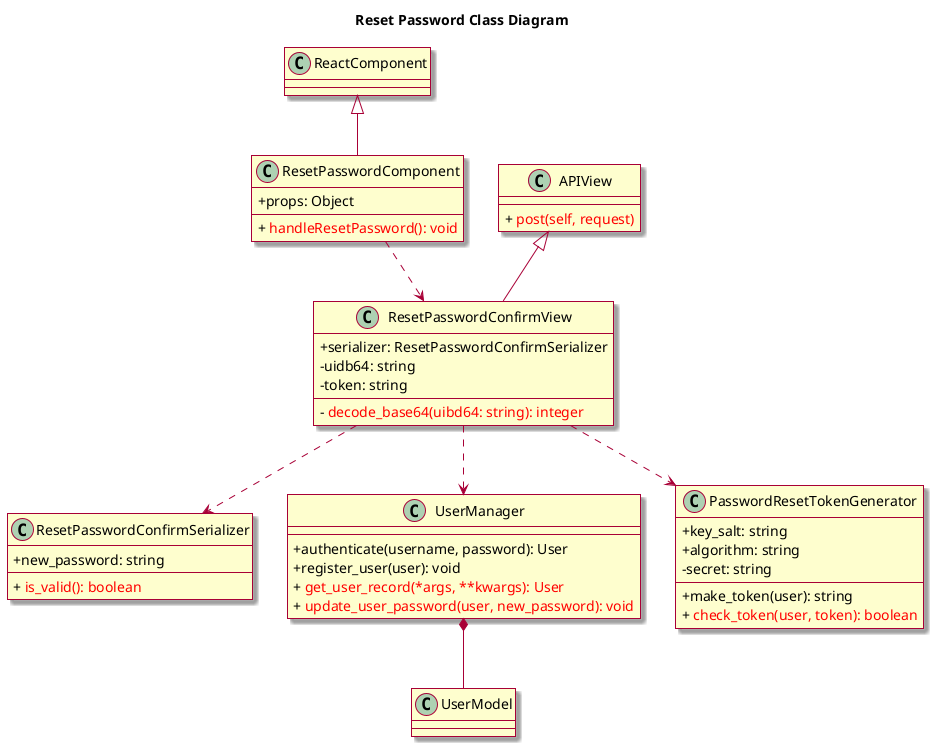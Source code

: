 @startuml
skin rose
skinparam classAttributeIconSize 0

title Reset Password Class Diagram
class ReactComponent

class ResetPasswordComponent {
	+ props: Object
	+ {method} <color:red> handleResetPassword(): void
}

class APIView {
	+ {method} <color:red> post(self, request)
}

class ResetPasswordConfirmView {
	+ serializer: ResetPasswordConfirmSerializer
    - uidb64: string
    - token: string
    - {method} <color:red> decode_base64(uibd64: string): integer
}

class ResetPasswordConfirmSerializer {
    + new_password: string
    + {method} <color:red> is_valid(): boolean
}

class UserManager {
	+ {method} authenticate(username, password): User
	+ {method} register_user(user): void
	+ {method} <color:red> get_user_record(*args, **kwargs): User
    + {method} <color:red> update_user_password(user, new_password): void
}

class PasswordResetTokenGenerator {
    + key_salt: string
    + algorithm: string
    - secret: string
    + {method} make_token(user): string
    + {method} <color:red> check_token(user, token): boolean
}

class UserModel
UserManager *-- UserModel

ReactComponent <|-- ResetPasswordComponent
APIView <|-- ResetPasswordConfirmView
ResetPasswordComponent ..> ResetPasswordConfirmView
ResetPasswordConfirmView ..> ResetPasswordConfirmSerializer
ResetPasswordConfirmView ..> PasswordResetTokenGenerator
ResetPasswordConfirmView ..> UserManager
@enduml
